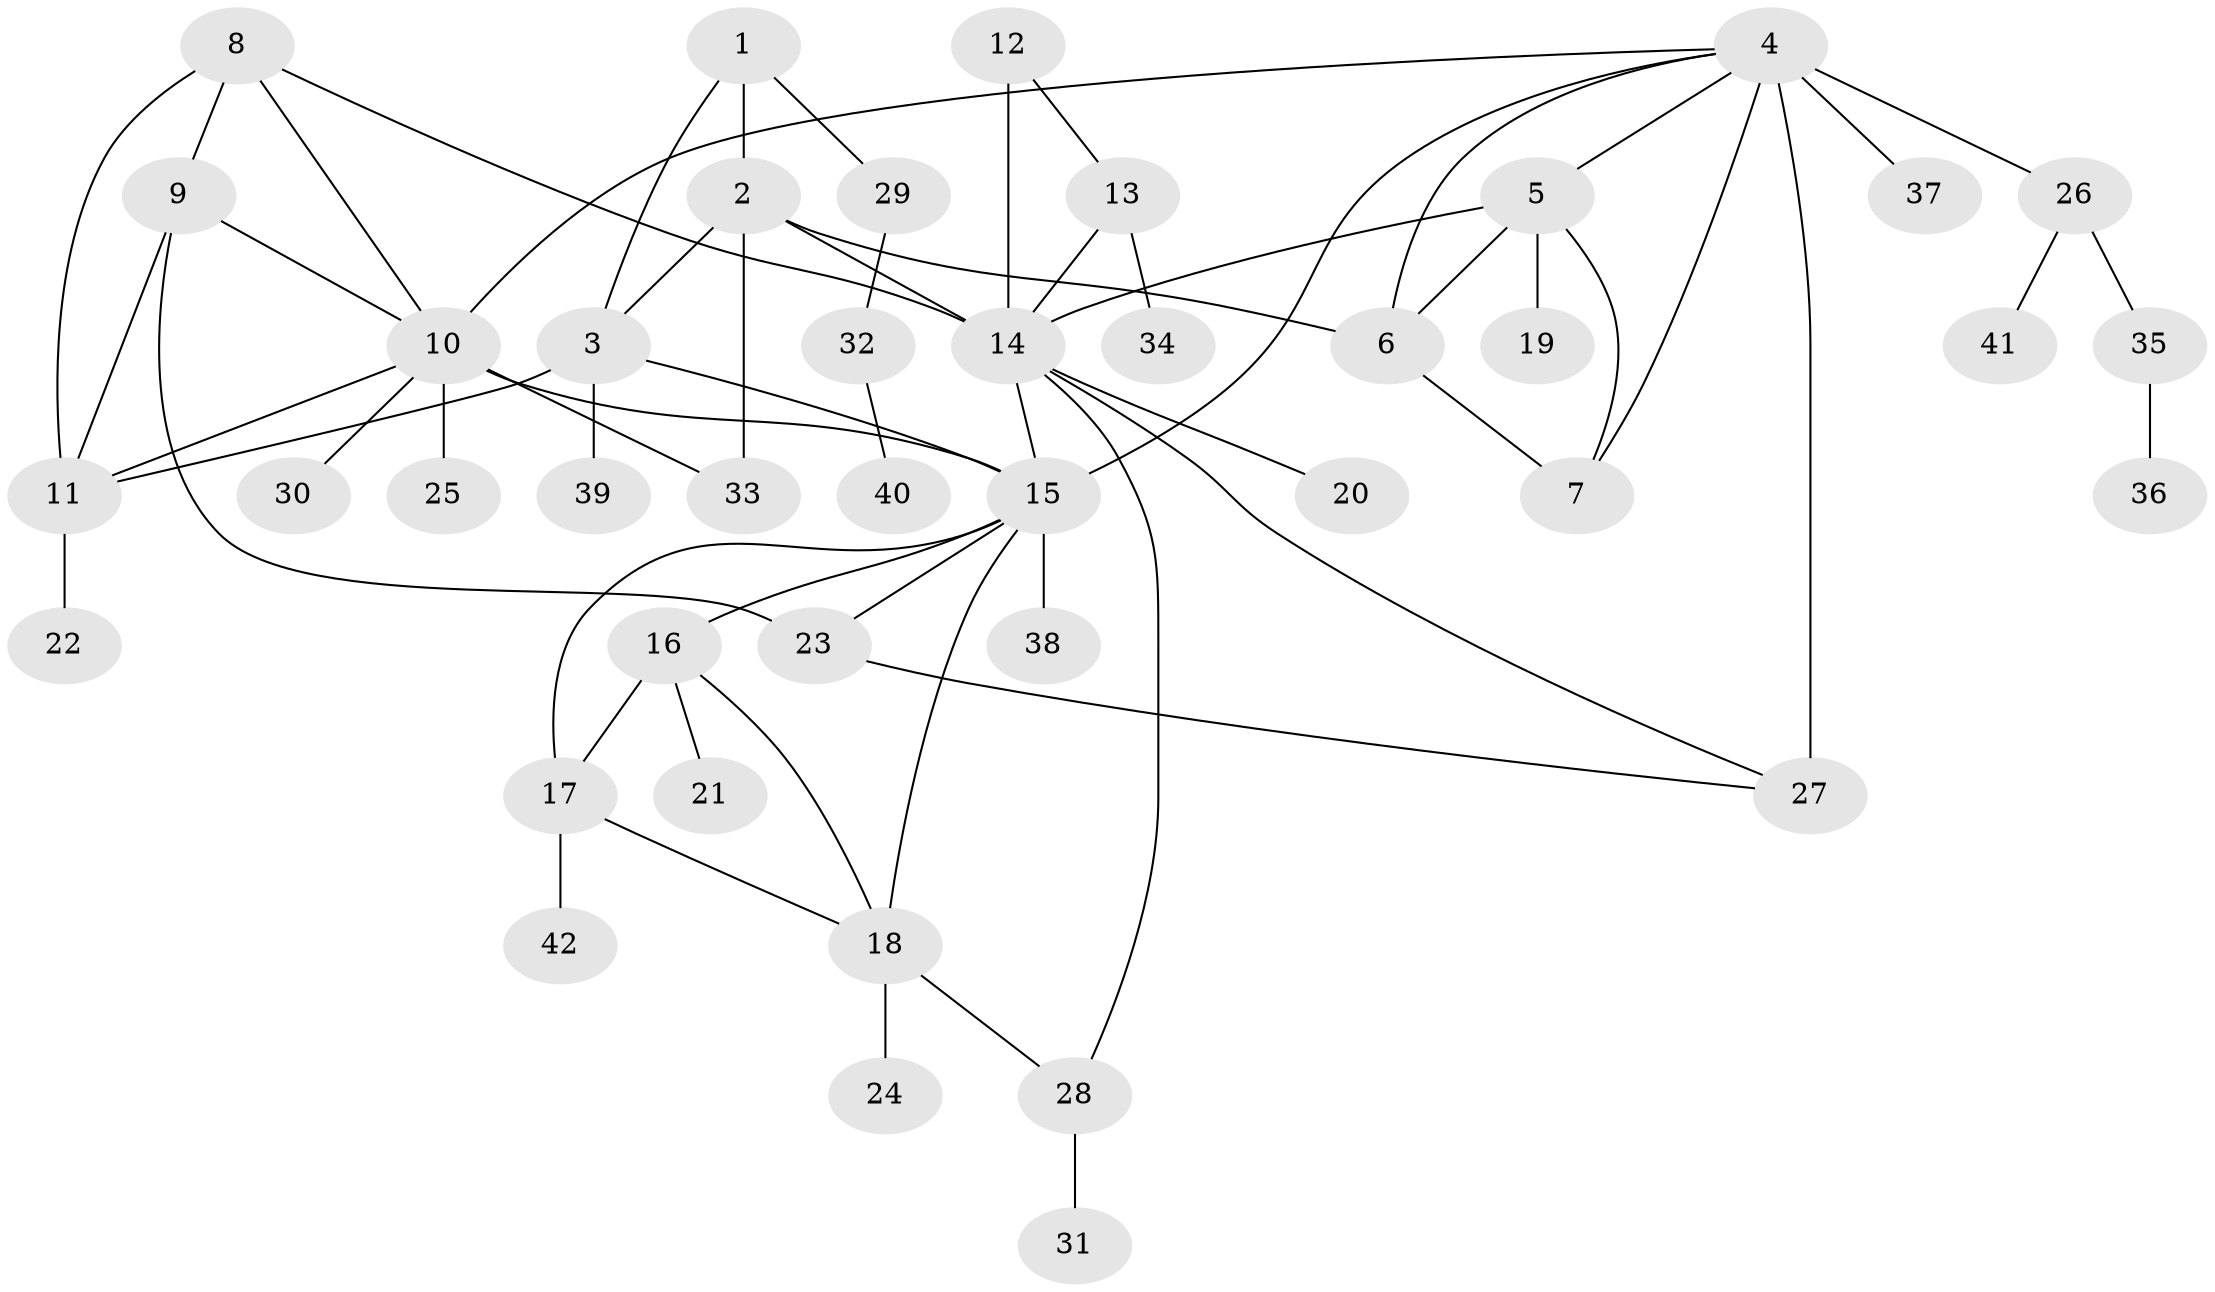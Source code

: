 // original degree distribution, {4: 0.04819277108433735, 3: 0.04819277108433735, 9: 0.012048192771084338, 8: 0.012048192771084338, 11: 0.03614457831325301, 6: 0.04819277108433735, 5: 0.07228915662650602, 7: 0.024096385542168676, 1: 0.5542168674698795, 2: 0.14457831325301204}
// Generated by graph-tools (version 1.1) at 2025/37/03/09/25 02:37:25]
// undirected, 42 vertices, 63 edges
graph export_dot {
graph [start="1"]
  node [color=gray90,style=filled];
  1;
  2;
  3;
  4;
  5;
  6;
  7;
  8;
  9;
  10;
  11;
  12;
  13;
  14;
  15;
  16;
  17;
  18;
  19;
  20;
  21;
  22;
  23;
  24;
  25;
  26;
  27;
  28;
  29;
  30;
  31;
  32;
  33;
  34;
  35;
  36;
  37;
  38;
  39;
  40;
  41;
  42;
  1 -- 2 [weight=2.0];
  1 -- 3 [weight=2.0];
  1 -- 29 [weight=1.0];
  2 -- 3 [weight=1.0];
  2 -- 6 [weight=1.0];
  2 -- 14 [weight=1.0];
  2 -- 33 [weight=3.0];
  3 -- 11 [weight=1.0];
  3 -- 15 [weight=1.0];
  3 -- 39 [weight=2.0];
  4 -- 5 [weight=1.0];
  4 -- 6 [weight=1.0];
  4 -- 7 [weight=1.0];
  4 -- 10 [weight=1.0];
  4 -- 15 [weight=1.0];
  4 -- 26 [weight=1.0];
  4 -- 27 [weight=3.0];
  4 -- 37 [weight=1.0];
  5 -- 6 [weight=1.0];
  5 -- 7 [weight=1.0];
  5 -- 14 [weight=1.0];
  5 -- 19 [weight=1.0];
  6 -- 7 [weight=2.0];
  8 -- 9 [weight=1.0];
  8 -- 10 [weight=1.0];
  8 -- 11 [weight=1.0];
  8 -- 14 [weight=1.0];
  9 -- 10 [weight=1.0];
  9 -- 11 [weight=1.0];
  9 -- 23 [weight=3.0];
  10 -- 11 [weight=1.0];
  10 -- 15 [weight=1.0];
  10 -- 25 [weight=3.0];
  10 -- 30 [weight=1.0];
  10 -- 33 [weight=1.0];
  11 -- 22 [weight=1.0];
  12 -- 13 [weight=1.0];
  12 -- 14 [weight=4.0];
  13 -- 14 [weight=2.0];
  13 -- 34 [weight=1.0];
  14 -- 15 [weight=1.0];
  14 -- 20 [weight=1.0];
  14 -- 27 [weight=1.0];
  14 -- 28 [weight=1.0];
  15 -- 16 [weight=1.0];
  15 -- 17 [weight=1.0];
  15 -- 18 [weight=1.0];
  15 -- 23 [weight=1.0];
  15 -- 38 [weight=2.0];
  16 -- 17 [weight=1.0];
  16 -- 18 [weight=1.0];
  16 -- 21 [weight=1.0];
  17 -- 18 [weight=1.0];
  17 -- 42 [weight=1.0];
  18 -- 24 [weight=1.0];
  18 -- 28 [weight=1.0];
  23 -- 27 [weight=1.0];
  26 -- 35 [weight=1.0];
  26 -- 41 [weight=1.0];
  28 -- 31 [weight=1.0];
  29 -- 32 [weight=1.0];
  32 -- 40 [weight=1.0];
  35 -- 36 [weight=1.0];
}
